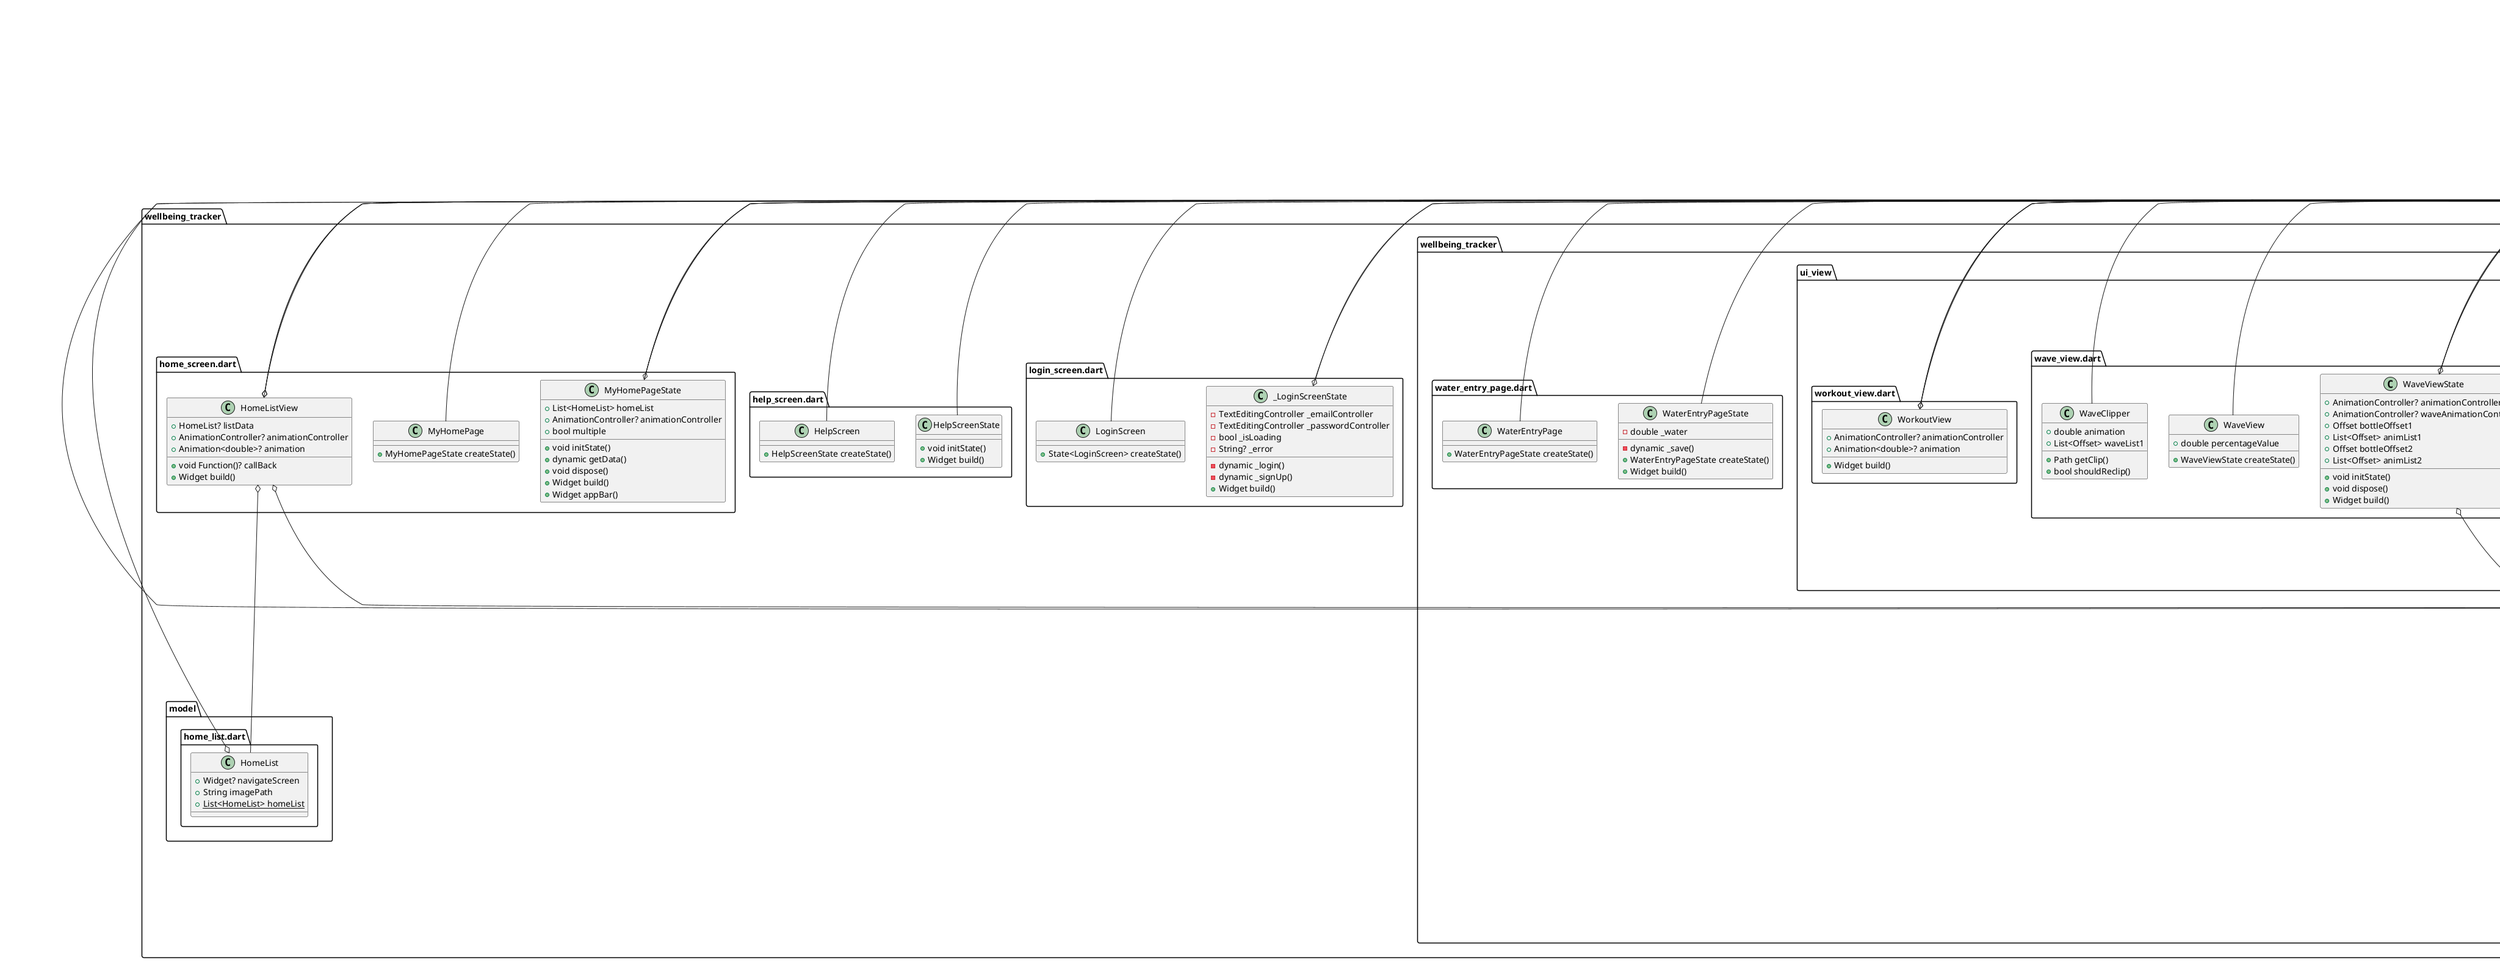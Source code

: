 @startuml
set namespaceSeparator ::

class "wellbeing_tracker::firebase_options.dart::DefaultFirebaseOptions" {
  {static} +FirebaseOptions ios
  {static} +FirebaseOptions currentPlatform
}

"wellbeing_tracker::firebase_options.dart::DefaultFirebaseOptions" o-- "firebase_core_platform_interface::firebase_core_platform_interface.dart::FirebaseOptions"

class "wellbeing_tracker::invite_friend_screen.dart::InviteFriend" {
  +InviteFriendState createState()
}

"flutter::src::widgets::framework.dart::StatefulWidget" <|-- "wellbeing_tracker::invite_friend_screen.dart::InviteFriend"

class "wellbeing_tracker::invite_friend_screen.dart::InviteFriendState" {
  +void initState()
  +Widget build()
}

"flutter::src::widgets::framework.dart::State" <|-- "wellbeing_tracker::invite_friend_screen.dart::InviteFriendState"

class "wellbeing_tracker::wellbeing_tracker::measurement_entry_page.dart::MeasurementEntryPage" {
  +MeasurementEntryPageState createState()
}

"flutter::src::widgets::framework.dart::StatefulWidget" <|-- "wellbeing_tracker::wellbeing_tracker::measurement_entry_page.dart::MeasurementEntryPage"

class "wellbeing_tracker::wellbeing_tracker::measurement_entry_page.dart::MeasurementEntryPageState" {
  -GlobalKey<FormState> _formKey
  -TextEditingController _weightController
  -TextEditingController _heightController
  -TextEditingController _bodyFatController
  +void dispose()
  -dynamic _save()
  +Widget build()
}

"wellbeing_tracker::wellbeing_tracker::measurement_entry_page.dart::MeasurementEntryPageState" o-- "flutter::src::widgets::framework.dart::GlobalKey<FormState>"
"wellbeing_tracker::wellbeing_tracker::measurement_entry_page.dart::MeasurementEntryPageState" o-- "flutter::src::widgets::editable_text.dart::TextEditingController"
"flutter::src::widgets::framework.dart::State" <|-- "wellbeing_tracker::wellbeing_tracker::measurement_entry_page.dart::MeasurementEntryPageState"

class "wellbeing_tracker::wellbeing_tracker::new_entry_action_page.dart::NewEntryActionPage" {
  +Widget build()
}

"flutter::src::widgets::framework.dart::StatelessWidget" <|-- "wellbeing_tracker::wellbeing_tracker::new_entry_action_page.dart::NewEntryActionPage"

class "wellbeing_tracker::wellbeing_tracker::new_entry_action_page.dart::_QuadrantButton" {
  +IconData icon
  +String label
  +void Function() onTap
  +Widget build()
}

"wellbeing_tracker::wellbeing_tracker::new_entry_action_page.dart::_QuadrantButton" o-- "flutter::src::widgets::icon_data.dart::IconData"
"wellbeing_tracker::wellbeing_tracker::new_entry_action_page.dart::_QuadrantButton" o-- "dart::ui::void Function()"
"flutter::src::widgets::framework.dart::StatelessWidget" <|-- "wellbeing_tracker::wellbeing_tracker::new_entry_action_page.dart::_QuadrantButton"

class "wellbeing_tracker::wellbeing_tracker::new_entry_action_page.dart::SquircleBorder" {
  +BorderRadius borderRadius
  +BorderSide side
  +double opacity
  +EdgeInsetsGeometry dimensions
  +ShapeBorder scale()
  +Path getOuterPath()
  +Path getInnerPath()
  +void paint()
  +ShapeBorder lerpFrom()
  +ShapeBorder lerpTo()
}

"wellbeing_tracker::wellbeing_tracker::new_entry_action_page.dart::SquircleBorder" o-- "flutter::src::painting::border_radius.dart::BorderRadius"
"wellbeing_tracker::wellbeing_tracker::new_entry_action_page.dart::SquircleBorder" o-- "flutter::src::painting::borders.dart::BorderSide"
"wellbeing_tracker::wellbeing_tracker::new_entry_action_page.dart::SquircleBorder" o-- "flutter::src::painting::edge_insets.dart::EdgeInsetsGeometry"
"flutter::src::painting::borders.dart::ShapeBorder" <|-- "wellbeing_tracker::wellbeing_tracker::new_entry_action_page.dart::SquircleBorder"

class "wellbeing_tracker::wellbeing_tracker::diet_summary_screen.dart::DietSummaryScreen" {
  +AnimationController? animationController
  +DietSummaryScreenState createState()
}

"wellbeing_tracker::wellbeing_tracker::diet_summary_screen.dart::DietSummaryScreen" o-- "flutter::src::animation::animation_controller.dart::AnimationController"
"flutter::src::widgets::framework.dart::StatefulWidget" <|-- "wellbeing_tracker::wellbeing_tracker::diet_summary_screen.dart::DietSummaryScreen"

class "wellbeing_tracker::wellbeing_tracker::diet_summary_screen.dart::DietSummaryScreenState" {
  +List<MapEntry<DateTime, UserDailyData>> history
  -List<AnimationController> _controllers
  -List<Animation<double>> _animations
  +void initState()
  -dynamic _loadHistory()
  +void dispose()
  +Widget build()
}

"flutter::src::widgets::framework.dart::State" <|-- "wellbeing_tracker::wellbeing_tracker::diet_summary_screen.dart::DietSummaryScreenState"
"flutter::src::widgets::ticker_provider.dart::TickerProviderStateMixin" <|-- "wellbeing_tracker::wellbeing_tracker::diet_summary_screen.dart::DietSummaryScreenState"

class "wellbeing_tracker::wellbeing_tracker::bottom_navigation_view::bottom_bar_view.dart::BottomBarView" {
  +dynamic Function(int)? changeIndex
  +dynamic Function()? addClick
  +List<TabIconData>? tabIconsList
  +BottomBarViewState createState()
}

"wellbeing_tracker::wellbeing_tracker::bottom_navigation_view::bottom_bar_view.dart::BottomBarView" o-- "null::dynamic Function(int)"
"wellbeing_tracker::wellbeing_tracker::bottom_navigation_view::bottom_bar_view.dart::BottomBarView" o-- "null::dynamic Function()"
"flutter::src::widgets::framework.dart::StatefulWidget" <|-- "wellbeing_tracker::wellbeing_tracker::bottom_navigation_view::bottom_bar_view.dart::BottomBarView"

class "wellbeing_tracker::wellbeing_tracker::bottom_navigation_view::bottom_bar_view.dart::BottomBarViewState" {
  +AnimationController? animationController
  +void initState()
  +Widget build()
  +void setRemoveAllSelection()
}

"wellbeing_tracker::wellbeing_tracker::bottom_navigation_view::bottom_bar_view.dart::BottomBarViewState" o-- "flutter::src::animation::animation_controller.dart::AnimationController"
"flutter::src::widgets::framework.dart::State" <|-- "wellbeing_tracker::wellbeing_tracker::bottom_navigation_view::bottom_bar_view.dart::BottomBarViewState"
"flutter::src::widgets::ticker_provider.dart::TickerProviderStateMixin" <|-- "wellbeing_tracker::wellbeing_tracker::bottom_navigation_view::bottom_bar_view.dart::BottomBarViewState"

class "wellbeing_tracker::wellbeing_tracker::bottom_navigation_view::bottom_bar_view.dart::TabIcons" {
  +TabIconData? tabIconData
  +dynamic Function()? removeAllSelect
  +TabIconsState createState()
}

"wellbeing_tracker::wellbeing_tracker::bottom_navigation_view::bottom_bar_view.dart::TabIcons" o-- "wellbeing_tracker::wellbeing_tracker::models::tab_icon_data.dart::TabIconData"
"wellbeing_tracker::wellbeing_tracker::bottom_navigation_view::bottom_bar_view.dart::TabIcons" o-- "null::dynamic Function()"
"flutter::src::widgets::framework.dart::StatefulWidget" <|-- "wellbeing_tracker::wellbeing_tracker::bottom_navigation_view::bottom_bar_view.dart::TabIcons"

class "wellbeing_tracker::wellbeing_tracker::bottom_navigation_view::bottom_bar_view.dart::TabIconsState" {
  +void initState()
  +void setAnimation()
  +Widget build()
}

"flutter::src::widgets::framework.dart::State" <|-- "wellbeing_tracker::wellbeing_tracker::bottom_navigation_view::bottom_bar_view.dart::TabIconsState"
"flutter::src::widgets::ticker_provider.dart::TickerProviderStateMixin" <|-- "wellbeing_tracker::wellbeing_tracker::bottom_navigation_view::bottom_bar_view.dart::TabIconsState"

class "wellbeing_tracker::wellbeing_tracker::bottom_navigation_view::bottom_bar_view.dart::TabClipper" {
  +double radius
  +Path getClip()
  +bool shouldReclip()
  +double degreeToRadians()
}

"flutter::src::rendering::proxy_box.dart::CustomClipper" <|-- "wellbeing_tracker::wellbeing_tracker::bottom_navigation_view::bottom_bar_view.dart::TabClipper"

class "wellbeing_tracker::wellbeing_tracker::food_entry_page.dart::FoodEntryPage" {
  +FoodEntryPageState createState()
}

"flutter::src::widgets::framework.dart::StatefulWidget" <|-- "wellbeing_tracker::wellbeing_tracker::food_entry_page.dart::FoodEntryPage"

class "wellbeing_tracker::wellbeing_tracker::food_entry_page.dart::FoodEntryPageState" {
  -GlobalKey<FormState> _formKey
  -TextEditingController _caloriesController
  -TextEditingController _carbsController
  -TextEditingController _proteinController
  -TextEditingController _fatController
  -dynamic _save()
  +Widget build()
}

"wellbeing_tracker::wellbeing_tracker::food_entry_page.dart::FoodEntryPageState" o-- "flutter::src::widgets::framework.dart::GlobalKey<FormState>"
"wellbeing_tracker::wellbeing_tracker::food_entry_page.dart::FoodEntryPageState" o-- "flutter::src::widgets::editable_text.dart::TextEditingController"
"flutter::src::widgets::framework.dart::State" <|-- "wellbeing_tracker::wellbeing_tracker::food_entry_page.dart::FoodEntryPageState"

class "wellbeing_tracker::wellbeing_tracker::exercise_entry_page.dart::ExerciseEntryPage" {
  +ExerciseEntryPageState createState()
}

"flutter::src::widgets::framework.dart::StatefulWidget" <|-- "wellbeing_tracker::wellbeing_tracker::exercise_entry_page.dart::ExerciseEntryPage"

class "wellbeing_tracker::wellbeing_tracker::exercise_entry_page.dart::ExerciseEntryPageState" {
  -GlobalKey<FormState> _formKey
  -TextEditingController _minutesController
  -TextEditingController _notesController
  -TextEditingController _otherCaloriesController
  -String? _selectedExercise
  -List<String> _exerciseOptions
  +bool isOtherSelected
  -double _caloriesBurned()
  -dynamic _save()
  +Widget build()
}

"wellbeing_tracker::wellbeing_tracker::exercise_entry_page.dart::ExerciseEntryPageState" o-- "flutter::src::widgets::framework.dart::GlobalKey<FormState>"
"wellbeing_tracker::wellbeing_tracker::exercise_entry_page.dart::ExerciseEntryPageState" o-- "flutter::src::widgets::editable_text.dart::TextEditingController"
"flutter::src::widgets::framework.dart::State" <|-- "wellbeing_tracker::wellbeing_tracker::exercise_entry_page.dart::ExerciseEntryPageState"

class "wellbeing_tracker::wellbeing_tracker::training::training_screen.dart::TrainingScreen" {
  +AnimationController? animationController
  +TrainingScreenState createState()
}

"wellbeing_tracker::wellbeing_tracker::training::training_screen.dart::TrainingScreen" o-- "flutter::src::animation::animation_controller.dart::AnimationController"
"flutter::src::widgets::framework.dart::StatefulWidget" <|-- "wellbeing_tracker::wellbeing_tracker::training::training_screen.dart::TrainingScreen"

class "wellbeing_tracker::wellbeing_tracker::training::training_screen.dart::TrainingScreenState" {
  +Animation<double>? topBarAnimation
  +List<Widget> listViews
  +ScrollController scrollController
  +double topBarOpacity
  +void initState()
  +void addAllListData()
  +dynamic getData()
  +Widget build()
  +Widget getMainListViewUI()
  +Widget getAppBarUI()
}

"wellbeing_tracker::wellbeing_tracker::training::training_screen.dart::TrainingScreenState" o-- "flutter::src::animation::animation.dart::Animation<double>"
"wellbeing_tracker::wellbeing_tracker::training::training_screen.dart::TrainingScreenState" o-- "flutter::src::widgets::scroll_controller.dart::ScrollController"
"flutter::src::widgets::framework.dart::State" <|-- "wellbeing_tracker::wellbeing_tracker::training::training_screen.dart::TrainingScreenState"
"flutter::src::widgets::ticker_provider.dart::TickerProviderStateMixin" <|-- "wellbeing_tracker::wellbeing_tracker::training::training_screen.dart::TrainingScreenState"

class "wellbeing_tracker::wellbeing_tracker::fitness_app_theme.dart::FitnessAppTheme" {
  {static} +Color nearlyWhite
  {static} +Color white
  {static} +Color background
  {static} +Color nearlyDarkBlue
  {static} +Color nearlyBlue
  {static} +Color nearlyBlack
  {static} +Color grey
  {static} +Color darkGrey
  {static} +Color darkText
  {static} +Color darkerText
  {static} +Color lightText
  {static} +Color deactivatedText
  {static} +Color dismissibleBackground
  {static} +Color spacer
  {static} +String fontName
  {static} +TextTheme textTheme
  {static} +TextStyle display1
  {static} +TextStyle headline
  {static} +TextStyle title
  {static} +TextStyle subtitle
  {static} +TextStyle body2
  {static} +TextStyle body1
  {static} +TextStyle caption
}

"wellbeing_tracker::wellbeing_tracker::fitness_app_theme.dart::FitnessAppTheme" o-- "dart::ui::Color"
"wellbeing_tracker::wellbeing_tracker::fitness_app_theme.dart::FitnessAppTheme" o-- "flutter::src::material::text_theme.dart::TextTheme"
"wellbeing_tracker::wellbeing_tracker::fitness_app_theme.dart::FitnessAppTheme" o-- "flutter::src::painting::text_style.dart::TextStyle"

class "wellbeing_tracker::wellbeing_tracker::models::tab_icon_data.dart::TabIconData" {
  +String imagePath
  +String selectedImagePath
  +bool isSelected
  +int index
  +AnimationController? animationController
  {static} +List<TabIconData> tabIconsList
}

"wellbeing_tracker::wellbeing_tracker::models::tab_icon_data.dart::TabIconData" o-- "flutter::src::animation::animation_controller.dart::AnimationController"

class "wellbeing_tracker::wellbeing_tracker::models::user_daily_data.dart::UserDailyData" {
  +int caloriesEaten
  +int caloriesBurned
  +int caloriesRemaining
  +int carbs
  +int protein
  +int fat
  +double waterMl
  +double weightKg
  +double heightCm
  +double bmi
  +double bodyFatPercent
  +DateTime lastDrinkTime
  +DateTime lastMeasurementTime
  +Map<String, dynamic> toMap()
  {static} +UserDailyData fromMap()
  +dynamic save()
  {static} +dynamic load()
  {static} -String _keyForDate()
}

class "wellbeing_tracker::wellbeing_tracker::my_diary::my_diary_screen.dart::MyDiaryScreen" {
  +AnimationController? animationController
  +MyDiaryScreenState createState()
}

"wellbeing_tracker::wellbeing_tracker::my_diary::my_diary_screen.dart::MyDiaryScreen" o-- "flutter::src::animation::animation_controller.dart::AnimationController"
"flutter::src::widgets::framework.dart::StatefulWidget" <|-- "wellbeing_tracker::wellbeing_tracker::my_diary::my_diary_screen.dart::MyDiaryScreen"

class "wellbeing_tracker::wellbeing_tracker::my_diary::my_diary_screen.dart::MyDiaryScreenState" {
  +Animation<double>? topBarAnimation
  +List<Widget> listViews
  +ScrollController scrollController
  +double topBarOpacity
  +DateTime selectedDate
  +void initState()
  -void _loadForDate()
  +void addAllListData()
  +dynamic getData()
  +dynamic refreshData()
  -String _formatDate()
  -String _monthName()
  +Widget build()
  +Widget getMainListViewUI()
  +Widget getAppBarUI()
}

"wellbeing_tracker::wellbeing_tracker::my_diary::my_diary_screen.dart::MyDiaryScreenState" o-- "flutter::src::animation::animation.dart::Animation<double>"
"wellbeing_tracker::wellbeing_tracker::my_diary::my_diary_screen.dart::MyDiaryScreenState" o-- "flutter::src::widgets::scroll_controller.dart::ScrollController"
"flutter::src::widgets::framework.dart::State" <|-- "wellbeing_tracker::wellbeing_tracker::my_diary::my_diary_screen.dart::MyDiaryScreenState"
"flutter::src::widgets::ticker_provider.dart::TickerProviderStateMixin" <|-- "wellbeing_tracker::wellbeing_tracker::my_diary::my_diary_screen.dart::MyDiaryScreenState"

class "wellbeing_tracker::wellbeing_tracker::my_diary::water_view.dart::WaterView" {
  +AnimationController? mainScreenAnimationController
  +Animation<double>? mainScreenAnimation
  +DateTime? date
  +WaterViewState createState()
}

"wellbeing_tracker::wellbeing_tracker::my_diary::water_view.dart::WaterView" o-- "flutter::src::animation::animation_controller.dart::AnimationController"
"wellbeing_tracker::wellbeing_tracker::my_diary::water_view.dart::WaterView" o-- "flutter::src::animation::animation.dart::Animation<double>"
"flutter::src::widgets::framework.dart::StatefulWidget" <|-- "wellbeing_tracker::wellbeing_tracker::my_diary::water_view.dart::WaterView"

class "wellbeing_tracker::wellbeing_tracker::my_diary::water_view.dart::WaterViewState" {
  +double waterMl
  +double dailyGoalMl
  +DateTime lastDrinkTime
  +void initState()
  +void didUpdateWidget()
  -dynamic _loadWater()
  +Widget build()
}

"flutter::src::widgets::framework.dart::State" <|-- "wellbeing_tracker::wellbeing_tracker::my_diary::water_view.dart::WaterViewState"
"flutter::src::widgets::ticker_provider.dart::TickerProviderStateMixin" <|-- "wellbeing_tracker::wellbeing_tracker::my_diary::water_view.dart::WaterViewState"

class "wellbeing_tracker::wellbeing_tracker::fitness_app_home_screen.dart::FitnessAppHomeScreen" {
  +FitnessAppHomeScreenState createState()
}

"flutter::src::widgets::framework.dart::StatefulWidget" <|-- "wellbeing_tracker::wellbeing_tracker::fitness_app_home_screen.dart::FitnessAppHomeScreen"

class "wellbeing_tracker::wellbeing_tracker::fitness_app_home_screen.dart::FitnessAppHomeScreenState" {
  +AnimationController? animationController
  +List<TabIconData> tabIconsList
  +Widget tabBody
  +void initState()
  +void dispose()
  +Widget build()
  +dynamic getData()
}

"wellbeing_tracker::wellbeing_tracker::fitness_app_home_screen.dart::FitnessAppHomeScreenState" o-- "flutter::src::animation::animation_controller.dart::AnimationController"
"wellbeing_tracker::wellbeing_tracker::fitness_app_home_screen.dart::FitnessAppHomeScreenState" o-- "flutter::src::widgets::framework.dart::Widget"
"flutter::src::widgets::framework.dart::State" <|-- "wellbeing_tracker::wellbeing_tracker::fitness_app_home_screen.dart::FitnessAppHomeScreenState"
"flutter::src::widgets::ticker_provider.dart::TickerProviderStateMixin" <|-- "wellbeing_tracker::wellbeing_tracker::fitness_app_home_screen.dart::FitnessAppHomeScreenState"

class "wellbeing_tracker::wellbeing_tracker::ui_view::running_view.dart::RunningView" {
  +AnimationController? animationController
  +Animation<double>? animation
  +Widget build()
}

"wellbeing_tracker::wellbeing_tracker::ui_view::running_view.dart::RunningView" o-- "flutter::src::animation::animation_controller.dart::AnimationController"
"wellbeing_tracker::wellbeing_tracker::ui_view::running_view.dart::RunningView" o-- "flutter::src::animation::animation.dart::Animation<double>"
"flutter::src::widgets::framework.dart::StatelessWidget" <|-- "wellbeing_tracker::wellbeing_tracker::ui_view::running_view.dart::RunningView"

class "wellbeing_tracker::wellbeing_tracker::ui_view::glass_view.dart::GlassView" {
  +AnimationController? animationController
  +Animation<double>? animation
  +Widget build()
}

"wellbeing_tracker::wellbeing_tracker::ui_view::glass_view.dart::GlassView" o-- "flutter::src::animation::animation_controller.dart::AnimationController"
"wellbeing_tracker::wellbeing_tracker::ui_view::glass_view.dart::GlassView" o-- "flutter::src::animation::animation.dart::Animation<double>"
"flutter::src::widgets::framework.dart::StatelessWidget" <|-- "wellbeing_tracker::wellbeing_tracker::ui_view::glass_view.dart::GlassView"

class "wellbeing_tracker::wellbeing_tracker::ui_view::body_measurement.dart::BodyMeasurementView" {
  +AnimationController? animationController
  +Animation<double>? animation
  +DateTime? date
  +BodyMeasurementViewState createState()
}

"wellbeing_tracker::wellbeing_tracker::ui_view::body_measurement.dart::BodyMeasurementView" o-- "flutter::src::animation::animation_controller.dart::AnimationController"
"wellbeing_tracker::wellbeing_tracker::ui_view::body_measurement.dart::BodyMeasurementView" o-- "flutter::src::animation::animation.dart::Animation<double>"
"flutter::src::widgets::framework.dart::StatefulWidget" <|-- "wellbeing_tracker::wellbeing_tracker::ui_view::body_measurement.dart::BodyMeasurementView"

class "wellbeing_tracker::wellbeing_tracker::ui_view::body_measurement.dart::BodyMeasurementViewState" {
  +double weightKg
  +double heightCm
  +double bmi
  +double bodyFatPercent
  +DateTime lastMeasurementTime
  +void initState()
  +void didUpdateWidget()
  -dynamic _loadMeasurement()
  +Widget build()
  -String _bmiCategory()
}

"flutter::src::widgets::framework.dart::State" <|-- "wellbeing_tracker::wellbeing_tracker::ui_view::body_measurement.dart::BodyMeasurementViewState"

class "wellbeing_tracker::wellbeing_tracker::ui_view::title_view.dart::TitleView" {
  +String titleTxt
  +String subTxt
  +AnimationController? animationController
  +Animation<double>? animation
  +Widget build()
}

"wellbeing_tracker::wellbeing_tracker::ui_view::title_view.dart::TitleView" o-- "flutter::src::animation::animation_controller.dart::AnimationController"
"wellbeing_tracker::wellbeing_tracker::ui_view::title_view.dart::TitleView" o-- "flutter::src::animation::animation.dart::Animation<double>"
"flutter::src::widgets::framework.dart::StatelessWidget" <|-- "wellbeing_tracker::wellbeing_tracker::ui_view::title_view.dart::TitleView"

class "wellbeing_tracker::wellbeing_tracker::ui_view::mediterranean_diet_view.dart::MediterranesnDietView" {
  +AnimationController? animationController
  +Animation<double>? animation
  +DateTime? date
  +MediterranesnDietViewState createState()
}

"wellbeing_tracker::wellbeing_tracker::ui_view::mediterranean_diet_view.dart::MediterranesnDietView" o-- "flutter::src::animation::animation_controller.dart::AnimationController"
"wellbeing_tracker::wellbeing_tracker::ui_view::mediterranean_diet_view.dart::MediterranesnDietView" o-- "flutter::src::animation::animation.dart::Animation<double>"
"flutter::src::widgets::framework.dart::StatefulWidget" <|-- "wellbeing_tracker::wellbeing_tracker::ui_view::mediterranean_diet_view.dart::MediterranesnDietView"

class "wellbeing_tracker::wellbeing_tracker::ui_view::mediterranean_diet_view.dart::MediterranesnDietViewState" {
  +int eatenCalories
  +int burnedCalories
  +int remainingCalories
  +int dailyGoal
  +int carbs
  +int protein
  +int fat
  {static} +int maxCarbs
  {static} +int maxProtein
  {static} +int maxFat
  +double totalBurnedCalories
  +double remainingPercent
  +double carbsPercent
  +double proteinPercent
  +double fatPercent
  +void initState()
  +void didUpdateWidget()
  -dynamic _loadSavedValues()
  +Widget build()
}

"flutter::src::widgets::framework.dart::State" <|-- "wellbeing_tracker::wellbeing_tracker::ui_view::mediterranean_diet_view.dart::MediterranesnDietViewState"

class "wellbeing_tracker::wellbeing_tracker::ui_view::mediterranean_diet_view.dart::CurvePainter" {
  +double? angle
  +List<Color>? colors
  +void paint()
  +bool shouldRepaint()
  +double degreeToRadians()
}

"flutter::src::rendering::custom_paint.dart::CustomPainter" <|-- "wellbeing_tracker::wellbeing_tracker::ui_view::mediterranean_diet_view.dart::CurvePainter"

class "wellbeing_tracker::wellbeing_tracker::ui_view::area_list_view.dart::AreaListView" {
  +AnimationController? mainScreenAnimationController
  +Animation<double>? mainScreenAnimation
  +AreaListViewState createState()
}

"wellbeing_tracker::wellbeing_tracker::ui_view::area_list_view.dart::AreaListView" o-- "flutter::src::animation::animation_controller.dart::AnimationController"
"wellbeing_tracker::wellbeing_tracker::ui_view::area_list_view.dart::AreaListView" o-- "flutter::src::animation::animation.dart::Animation<double>"
"flutter::src::widgets::framework.dart::StatefulWidget" <|-- "wellbeing_tracker::wellbeing_tracker::ui_view::area_list_view.dart::AreaListView"

class "wellbeing_tracker::wellbeing_tracker::ui_view::area_list_view.dart::AreaListViewState" {
  +AnimationController? animationController
  +List<String> areaListData
  +void initState()
  +void dispose()
  +Widget build()
}

"wellbeing_tracker::wellbeing_tracker::ui_view::area_list_view.dart::AreaListViewState" o-- "flutter::src::animation::animation_controller.dart::AnimationController"
"flutter::src::widgets::framework.dart::State" <|-- "wellbeing_tracker::wellbeing_tracker::ui_view::area_list_view.dart::AreaListViewState"
"flutter::src::widgets::ticker_provider.dart::TickerProviderStateMixin" <|-- "wellbeing_tracker::wellbeing_tracker::ui_view::area_list_view.dart::AreaListViewState"

class "wellbeing_tracker::wellbeing_tracker::ui_view::area_list_view.dart::AreaView" {
  +String? imagepath
  +AnimationController? animationController
  +Animation<double>? animation
  +Widget build()
}

"wellbeing_tracker::wellbeing_tracker::ui_view::area_list_view.dart::AreaView" o-- "flutter::src::animation::animation_controller.dart::AnimationController"
"wellbeing_tracker::wellbeing_tracker::ui_view::area_list_view.dart::AreaView" o-- "flutter::src::animation::animation.dart::Animation<double>"
"flutter::src::widgets::framework.dart::StatelessWidget" <|-- "wellbeing_tracker::wellbeing_tracker::ui_view::area_list_view.dart::AreaView"

class "wellbeing_tracker::wellbeing_tracker::ui_view::wave_view.dart::WaveView" {
  +double percentageValue
  +WaveViewState createState()
}

"flutter::src::widgets::framework.dart::StatefulWidget" <|-- "wellbeing_tracker::wellbeing_tracker::ui_view::wave_view.dart::WaveView"

class "wellbeing_tracker::wellbeing_tracker::ui_view::wave_view.dart::WaveViewState" {
  +AnimationController? animationController
  +AnimationController? waveAnimationController
  +Offset bottleOffset1
  +List<Offset> animList1
  +Offset bottleOffset2
  +List<Offset> animList2
  +void initState()
  +void dispose()
  +Widget build()
}

"wellbeing_tracker::wellbeing_tracker::ui_view::wave_view.dart::WaveViewState" o-- "flutter::src::animation::animation_controller.dart::AnimationController"
"wellbeing_tracker::wellbeing_tracker::ui_view::wave_view.dart::WaveViewState" o-- "dart::ui::Offset"
"flutter::src::widgets::framework.dart::State" <|-- "wellbeing_tracker::wellbeing_tracker::ui_view::wave_view.dart::WaveViewState"
"flutter::src::widgets::ticker_provider.dart::TickerProviderStateMixin" <|-- "wellbeing_tracker::wellbeing_tracker::ui_view::wave_view.dart::WaveViewState"

class "wellbeing_tracker::wellbeing_tracker::ui_view::wave_view.dart::WaveClipper" {
  +double animation
  +List<Offset> waveList1
  +Path getClip()
  +bool shouldReclip()
}

"flutter::src::rendering::proxy_box.dart::CustomClipper" <|-- "wellbeing_tracker::wellbeing_tracker::ui_view::wave_view.dart::WaveClipper"

class "wellbeing_tracker::wellbeing_tracker::ui_view::workout_view.dart::WorkoutView" {
  +AnimationController? animationController
  +Animation<double>? animation
  +Widget build()
}

"wellbeing_tracker::wellbeing_tracker::ui_view::workout_view.dart::WorkoutView" o-- "flutter::src::animation::animation_controller.dart::AnimationController"
"wellbeing_tracker::wellbeing_tracker::ui_view::workout_view.dart::WorkoutView" o-- "flutter::src::animation::animation.dart::Animation<double>"
"flutter::src::widgets::framework.dart::StatelessWidget" <|-- "wellbeing_tracker::wellbeing_tracker::ui_view::workout_view.dart::WorkoutView"

class "wellbeing_tracker::wellbeing_tracker::water_entry_page.dart::WaterEntryPage" {
  +WaterEntryPageState createState()
}

"flutter::src::widgets::framework.dart::StatefulWidget" <|-- "wellbeing_tracker::wellbeing_tracker::water_entry_page.dart::WaterEntryPage"

class "wellbeing_tracker::wellbeing_tracker::water_entry_page.dart::WaterEntryPageState" {
  -double _water
  -dynamic _save()
  +WaterEntryPageState createState()
  +Widget build()
}

"flutter::src::widgets::framework.dart::State" <|-- "wellbeing_tracker::wellbeing_tracker::water_entry_page.dart::WaterEntryPageState"

class "wellbeing_tracker::main.dart::MyApp" {
  +State<MyApp> createState()
}

"flutter::src::widgets::framework.dart::StatefulWidget" <|-- "wellbeing_tracker::main.dart::MyApp"

class "wellbeing_tracker::main.dart::_MyAppState" {
  -bool _showLogin
  -bool _loading
  +void initState()
  -dynamic _checkFirstLaunch()
  +Widget build()
}

"flutter::src::widgets::framework.dart::State" <|-- "wellbeing_tracker::main.dart::_MyAppState"

class "wellbeing_tracker::main.dart::HexColor" {
  {static} -int _getColorFromHex()
}

"dart::ui::Color" <|-- "wellbeing_tracker::main.dart::HexColor"

class "wellbeing_tracker::app_theme.dart::AppTheme" {
  {static} +Color notWhite
  {static} +Color nearlyWhite
  {static} +Color white
  {static} +Color nearlyBlack
  {static} +Color grey
  {static} +Color darkGrey
  {static} +Color darkText
  {static} +Color darkerText
  {static} +Color lightText
  {static} +Color deactivatedText
  {static} +Color dismissibleBackground
  {static} +Color chipBackground
  {static} +Color spacer
  {static} +String fontName
  {static} +TextTheme textTheme
  {static} +TextStyle display1
  {static} +TextStyle headline
  {static} +TextStyle title
  {static} +TextStyle subtitle
  {static} +TextStyle body2
  {static} +TextStyle body1
  {static} +TextStyle caption
}

"wellbeing_tracker::app_theme.dart::AppTheme" o-- "dart::ui::Color"
"wellbeing_tracker::app_theme.dart::AppTheme" o-- "flutter::src::material::text_theme.dart::TextTheme"
"wellbeing_tracker::app_theme.dart::AppTheme" o-- "flutter::src::painting::text_style.dart::TextStyle"

class "wellbeing_tracker::login_screen.dart::LoginScreen" {
  +State<LoginScreen> createState()
}

"flutter::src::widgets::framework.dart::StatefulWidget" <|-- "wellbeing_tracker::login_screen.dart::LoginScreen"

class "wellbeing_tracker::login_screen.dart::_LoginScreenState" {
  -TextEditingController _emailController
  -TextEditingController _passwordController
  -bool _isLoading
  -String? _error
  -dynamic _login()
  -dynamic _signUp()
  +Widget build()
}

"wellbeing_tracker::login_screen.dart::_LoginScreenState" o-- "flutter::src::widgets::editable_text.dart::TextEditingController"
"flutter::src::widgets::framework.dart::State" <|-- "wellbeing_tracker::login_screen.dart::_LoginScreenState"

class "wellbeing_tracker::model::home_list.dart::HomeList" {
  +Widget? navigateScreen
  +String imagePath
  {static} +List<HomeList> homeList
}

"wellbeing_tracker::model::home_list.dart::HomeList" o-- "flutter::src::widgets::framework.dart::Widget"

class "wellbeing_tracker::help_screen.dart::HelpScreen" {
  +HelpScreenState createState()
}

"flutter::src::widgets::framework.dart::StatefulWidget" <|-- "wellbeing_tracker::help_screen.dart::HelpScreen"

class "wellbeing_tracker::help_screen.dart::HelpScreenState" {
  +void initState()
  +Widget build()
}

"flutter::src::widgets::framework.dart::State" <|-- "wellbeing_tracker::help_screen.dart::HelpScreenState"

class "wellbeing_tracker::home_screen.dart::MyHomePage" {
  +MyHomePageState createState()
}

"flutter::src::widgets::framework.dart::StatefulWidget" <|-- "wellbeing_tracker::home_screen.dart::MyHomePage"

class "wellbeing_tracker::home_screen.dart::MyHomePageState" {
  +List<HomeList> homeList
  +AnimationController? animationController
  +bool multiple
  +void initState()
  +dynamic getData()
  +void dispose()
  +Widget build()
  +Widget appBar()
}

"wellbeing_tracker::home_screen.dart::MyHomePageState" o-- "flutter::src::animation::animation_controller.dart::AnimationController"
"flutter::src::widgets::framework.dart::State" <|-- "wellbeing_tracker::home_screen.dart::MyHomePageState"
"flutter::src::widgets::ticker_provider.dart::TickerProviderStateMixin" <|-- "wellbeing_tracker::home_screen.dart::MyHomePageState"

class "wellbeing_tracker::home_screen.dart::HomeListView" {
  +HomeList? listData
  +void Function()? callBack
  +AnimationController? animationController
  +Animation<double>? animation
  +Widget build()
}

"wellbeing_tracker::home_screen.dart::HomeListView" o-- "wellbeing_tracker::model::home_list.dart::HomeList"
"wellbeing_tracker::home_screen.dart::HomeListView" o-- "dart::ui::void Function()"
"wellbeing_tracker::home_screen.dart::HomeListView" o-- "flutter::src::animation::animation_controller.dart::AnimationController"
"wellbeing_tracker::home_screen.dart::HomeListView" o-- "flutter::src::animation::animation.dart::Animation<double>"
"flutter::src::widgets::framework.dart::StatelessWidget" <|-- "wellbeing_tracker::home_screen.dart::HomeListView"

class "wellbeing_tracker::feedback_screen.dart::FeedbackScreen" {
  +FeedbackScreenState createState()
}

"flutter::src::widgets::framework.dart::StatefulWidget" <|-- "wellbeing_tracker::feedback_screen.dart::FeedbackScreen"

class "wellbeing_tracker::feedback_screen.dart::FeedbackScreenState" {
  -TextEditingController _controller
  +void initState()
  -void _sendFeedback()
  +Widget build()
  -Widget _buildComposer()
}

"wellbeing_tracker::feedback_screen.dart::FeedbackScreenState" o-- "flutter::src::widgets::editable_text.dart::TextEditingController"
"flutter::src::widgets::framework.dart::State" <|-- "wellbeing_tracker::feedback_screen.dart::FeedbackScreenState"


@enduml
